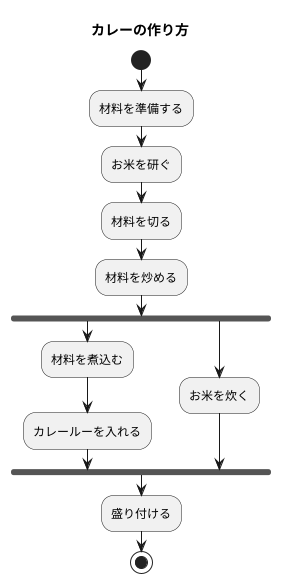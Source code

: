 @startuml 7章練習
title カレーの作り方
start
:材料を準備する;
:お米を研ぐ;
:材料を切る;
:材料を炒める;
fork
:材料を煮込む;
:カレールーを入れる;
fork again
:お米を炊く;
end fork
:盛り付ける;
stop

@enduml